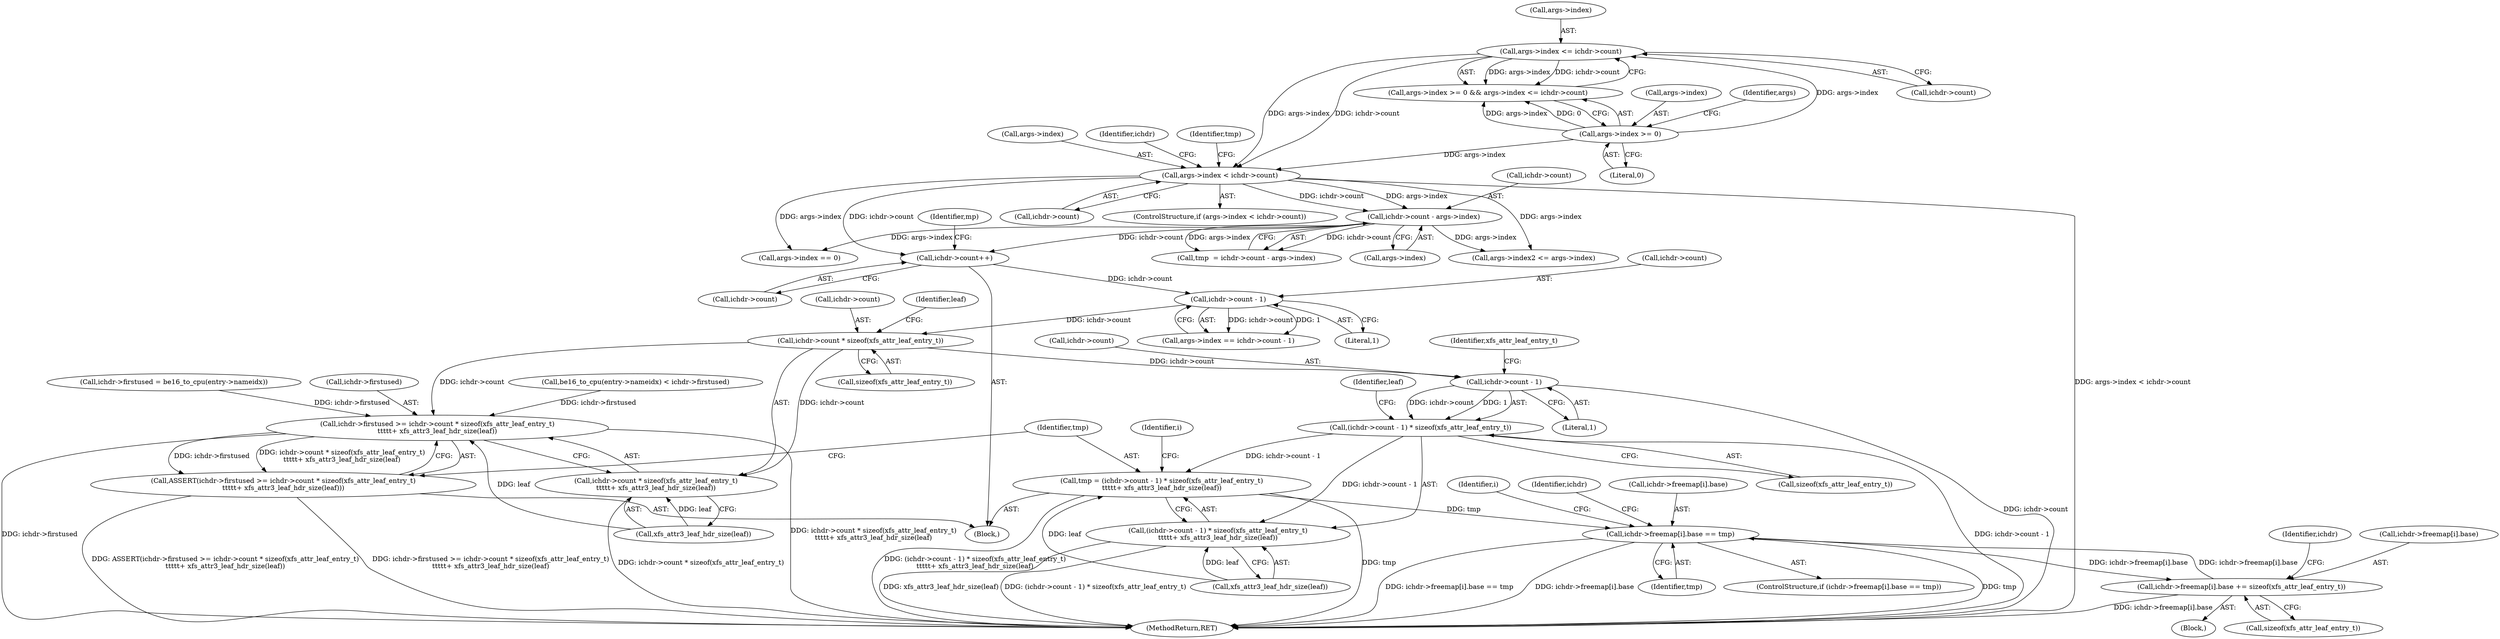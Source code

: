 digraph "0_linux_8275cdd0e7ac550dcce2b3ef6d2fb3b808c1ae59_2@pointer" {
"1000589" [label="(Call,ichdr->count * sizeof(xfs_attr_leaf_entry_t))"];
"1000410" [label="(Call,ichdr->count - 1)"];
"1000197" [label="(Call,ichdr->count++)"];
"1000167" [label="(Call,ichdr->count - args->index)"];
"1000157" [label="(Call,args->index < ichdr->count)"];
"1000140" [label="(Call,args->index <= ichdr->count)"];
"1000135" [label="(Call,args->index >= 0)"];
"1000584" [label="(Call,ichdr->firstused >= ichdr->count * sizeof(xfs_attr_leaf_entry_t)\n\t\t\t\t\t+ xfs_attr3_leaf_hdr_size(leaf))"];
"1000583" [label="(Call,ASSERT(ichdr->firstused >= ichdr->count * sizeof(xfs_attr_leaf_entry_t)\n\t\t\t\t\t+ xfs_attr3_leaf_hdr_size(leaf)))"];
"1000588" [label="(Call,ichdr->count * sizeof(xfs_attr_leaf_entry_t)\n\t\t\t\t\t+ xfs_attr3_leaf_hdr_size(leaf))"];
"1000601" [label="(Call,ichdr->count - 1)"];
"1000600" [label="(Call,(ichdr->count - 1) * sizeof(xfs_attr_leaf_entry_t))"];
"1000597" [label="(Call,tmp = (ichdr->count - 1) * sizeof(xfs_attr_leaf_entry_t)\n\t\t\t\t\t+ xfs_attr3_leaf_hdr_size(leaf))"];
"1000621" [label="(Call,ichdr->freemap[i].base == tmp)"];
"1000631" [label="(Call,ichdr->freemap[i].base += sizeof(xfs_attr_leaf_entry_t))"];
"1000599" [label="(Call,(ichdr->count - 1) * sizeof(xfs_attr_leaf_entry_t)\n\t\t\t\t\t+ xfs_attr3_leaf_hdr_size(leaf))"];
"1000197" [label="(Call,ichdr->count++)"];
"1000388" [label="(Call,args->index == 0)"];
"1000161" [label="(Call,ichdr->count)"];
"1000165" [label="(Call,tmp  = ichdr->count - args->index)"];
"1000590" [label="(Call,ichdr->count)"];
"1000567" [label="(Call,be16_to_cpu(entry->nameidx) < ichdr->firstused)"];
"1000141" [label="(Call,args->index)"];
"1000599" [label="(Call,(ichdr->count - 1) * sizeof(xfs_attr_leaf_entry_t)\n\t\t\t\t\t+ xfs_attr3_leaf_hdr_size(leaf))"];
"1000202" [label="(Identifier,mp)"];
"1000583" [label="(Call,ASSERT(ichdr->firstused >= ichdr->count * sizeof(xfs_attr_leaf_entry_t)\n\t\t\t\t\t+ xfs_attr3_leaf_hdr_size(leaf)))"];
"1000612" [label="(Identifier,i)"];
"1000618" [label="(Identifier,i)"];
"1000414" [label="(Literal,1)"];
"1000597" [label="(Call,tmp = (ichdr->count - 1) * sizeof(xfs_attr_leaf_entry_t)\n\t\t\t\t\t+ xfs_attr3_leaf_hdr_size(leaf))"];
"1000595" [label="(Call,xfs_attr3_leaf_hdr_size(leaf))"];
"1000635" [label="(Identifier,ichdr)"];
"1000639" [label="(Call,sizeof(xfs_attr_leaf_entry_t))"];
"1000198" [label="(Call,ichdr->count)"];
"1000157" [label="(Call,args->index < ichdr->count)"];
"1000156" [label="(ControlStructure,if (args->index < ichdr->count))"];
"1000600" [label="(Call,(ichdr->count - 1) * sizeof(xfs_attr_leaf_entry_t))"];
"1000609" [label="(Identifier,leaf)"];
"1000144" [label="(Call,ichdr->count)"];
"1000136" [label="(Call,args->index)"];
"1000629" [label="(Identifier,tmp)"];
"1000601" [label="(Call,ichdr->count - 1)"];
"1000584" [label="(Call,ichdr->firstused >= ichdr->count * sizeof(xfs_attr_leaf_entry_t)\n\t\t\t\t\t+ xfs_attr3_leaf_hdr_size(leaf))"];
"1000158" [label="(Call,args->index)"];
"1000621" [label="(Call,ichdr->freemap[i].base == tmp)"];
"1000620" [label="(ControlStructure,if (ichdr->freemap[i].base == tmp))"];
"1000606" [label="(Call,sizeof(xfs_attr_leaf_entry_t))"];
"1000410" [label="(Call,ichdr->count - 1)"];
"1000167" [label="(Call,ichdr->count - args->index)"];
"1000363" [label="(Call,args->index2 <= args->index)"];
"1000602" [label="(Call,ichdr->count)"];
"1000645" [label="(Identifier,ichdr)"];
"1000110" [label="(Block,)"];
"1000593" [label="(Call,sizeof(xfs_attr_leaf_entry_t))"];
"1000622" [label="(Call,ichdr->freemap[i].base)"];
"1000588" [label="(Call,ichdr->count * sizeof(xfs_attr_leaf_entry_t)\n\t\t\t\t\t+ xfs_attr3_leaf_hdr_size(leaf))"];
"1000199" [label="(Identifier,ichdr)"];
"1000607" [label="(Identifier,xfs_attr_leaf_entry_t)"];
"1000411" [label="(Call,ichdr->count)"];
"1000596" [label="(Identifier,leaf)"];
"1000142" [label="(Identifier,args)"];
"1000631" [label="(Call,ichdr->freemap[i].base += sizeof(xfs_attr_leaf_entry_t))"];
"1000630" [label="(Block,)"];
"1000140" [label="(Call,args->index <= ichdr->count)"];
"1000134" [label="(Call,args->index >= 0 && args->index <= ichdr->count)"];
"1000632" [label="(Call,ichdr->freemap[i].base)"];
"1000662" [label="(MethodReturn,RET)"];
"1000598" [label="(Identifier,tmp)"];
"1000575" [label="(Call,ichdr->firstused = be16_to_cpu(entry->nameidx))"];
"1000171" [label="(Call,args->index)"];
"1000139" [label="(Literal,0)"];
"1000406" [label="(Call,args->index == ichdr->count - 1)"];
"1000605" [label="(Literal,1)"];
"1000585" [label="(Call,ichdr->firstused)"];
"1000168" [label="(Call,ichdr->count)"];
"1000589" [label="(Call,ichdr->count * sizeof(xfs_attr_leaf_entry_t))"];
"1000166" [label="(Identifier,tmp)"];
"1000608" [label="(Call,xfs_attr3_leaf_hdr_size(leaf))"];
"1000135" [label="(Call,args->index >= 0)"];
"1000589" -> "1000588"  [label="AST: "];
"1000589" -> "1000593"  [label="CFG: "];
"1000590" -> "1000589"  [label="AST: "];
"1000593" -> "1000589"  [label="AST: "];
"1000596" -> "1000589"  [label="CFG: "];
"1000589" -> "1000584"  [label="DDG: ichdr->count"];
"1000589" -> "1000588"  [label="DDG: ichdr->count"];
"1000410" -> "1000589"  [label="DDG: ichdr->count"];
"1000589" -> "1000601"  [label="DDG: ichdr->count"];
"1000410" -> "1000406"  [label="AST: "];
"1000410" -> "1000414"  [label="CFG: "];
"1000411" -> "1000410"  [label="AST: "];
"1000414" -> "1000410"  [label="AST: "];
"1000406" -> "1000410"  [label="CFG: "];
"1000410" -> "1000406"  [label="DDG: ichdr->count"];
"1000410" -> "1000406"  [label="DDG: 1"];
"1000197" -> "1000410"  [label="DDG: ichdr->count"];
"1000197" -> "1000110"  [label="AST: "];
"1000197" -> "1000198"  [label="CFG: "];
"1000198" -> "1000197"  [label="AST: "];
"1000202" -> "1000197"  [label="CFG: "];
"1000167" -> "1000197"  [label="DDG: ichdr->count"];
"1000157" -> "1000197"  [label="DDG: ichdr->count"];
"1000167" -> "1000165"  [label="AST: "];
"1000167" -> "1000171"  [label="CFG: "];
"1000168" -> "1000167"  [label="AST: "];
"1000171" -> "1000167"  [label="AST: "];
"1000165" -> "1000167"  [label="CFG: "];
"1000167" -> "1000165"  [label="DDG: ichdr->count"];
"1000167" -> "1000165"  [label="DDG: args->index"];
"1000157" -> "1000167"  [label="DDG: ichdr->count"];
"1000157" -> "1000167"  [label="DDG: args->index"];
"1000167" -> "1000363"  [label="DDG: args->index"];
"1000167" -> "1000388"  [label="DDG: args->index"];
"1000157" -> "1000156"  [label="AST: "];
"1000157" -> "1000161"  [label="CFG: "];
"1000158" -> "1000157"  [label="AST: "];
"1000161" -> "1000157"  [label="AST: "];
"1000166" -> "1000157"  [label="CFG: "];
"1000199" -> "1000157"  [label="CFG: "];
"1000157" -> "1000662"  [label="DDG: args->index < ichdr->count"];
"1000140" -> "1000157"  [label="DDG: args->index"];
"1000140" -> "1000157"  [label="DDG: ichdr->count"];
"1000135" -> "1000157"  [label="DDG: args->index"];
"1000157" -> "1000363"  [label="DDG: args->index"];
"1000157" -> "1000388"  [label="DDG: args->index"];
"1000140" -> "1000134"  [label="AST: "];
"1000140" -> "1000144"  [label="CFG: "];
"1000141" -> "1000140"  [label="AST: "];
"1000144" -> "1000140"  [label="AST: "];
"1000134" -> "1000140"  [label="CFG: "];
"1000140" -> "1000134"  [label="DDG: args->index"];
"1000140" -> "1000134"  [label="DDG: ichdr->count"];
"1000135" -> "1000140"  [label="DDG: args->index"];
"1000135" -> "1000134"  [label="AST: "];
"1000135" -> "1000139"  [label="CFG: "];
"1000136" -> "1000135"  [label="AST: "];
"1000139" -> "1000135"  [label="AST: "];
"1000142" -> "1000135"  [label="CFG: "];
"1000134" -> "1000135"  [label="CFG: "];
"1000135" -> "1000134"  [label="DDG: args->index"];
"1000135" -> "1000134"  [label="DDG: 0"];
"1000584" -> "1000583"  [label="AST: "];
"1000584" -> "1000588"  [label="CFG: "];
"1000585" -> "1000584"  [label="AST: "];
"1000588" -> "1000584"  [label="AST: "];
"1000583" -> "1000584"  [label="CFG: "];
"1000584" -> "1000662"  [label="DDG: ichdr->count * sizeof(xfs_attr_leaf_entry_t)\n\t\t\t\t\t+ xfs_attr3_leaf_hdr_size(leaf)"];
"1000584" -> "1000662"  [label="DDG: ichdr->firstused"];
"1000584" -> "1000583"  [label="DDG: ichdr->firstused"];
"1000584" -> "1000583"  [label="DDG: ichdr->count * sizeof(xfs_attr_leaf_entry_t)\n\t\t\t\t\t+ xfs_attr3_leaf_hdr_size(leaf)"];
"1000567" -> "1000584"  [label="DDG: ichdr->firstused"];
"1000575" -> "1000584"  [label="DDG: ichdr->firstused"];
"1000595" -> "1000584"  [label="DDG: leaf"];
"1000583" -> "1000110"  [label="AST: "];
"1000598" -> "1000583"  [label="CFG: "];
"1000583" -> "1000662"  [label="DDG: ASSERT(ichdr->firstused >= ichdr->count * sizeof(xfs_attr_leaf_entry_t)\n\t\t\t\t\t+ xfs_attr3_leaf_hdr_size(leaf))"];
"1000583" -> "1000662"  [label="DDG: ichdr->firstused >= ichdr->count * sizeof(xfs_attr_leaf_entry_t)\n\t\t\t\t\t+ xfs_attr3_leaf_hdr_size(leaf)"];
"1000588" -> "1000595"  [label="CFG: "];
"1000595" -> "1000588"  [label="AST: "];
"1000588" -> "1000662"  [label="DDG: ichdr->count * sizeof(xfs_attr_leaf_entry_t)"];
"1000595" -> "1000588"  [label="DDG: leaf"];
"1000601" -> "1000600"  [label="AST: "];
"1000601" -> "1000605"  [label="CFG: "];
"1000602" -> "1000601"  [label="AST: "];
"1000605" -> "1000601"  [label="AST: "];
"1000607" -> "1000601"  [label="CFG: "];
"1000601" -> "1000662"  [label="DDG: ichdr->count"];
"1000601" -> "1000600"  [label="DDG: ichdr->count"];
"1000601" -> "1000600"  [label="DDG: 1"];
"1000600" -> "1000599"  [label="AST: "];
"1000600" -> "1000606"  [label="CFG: "];
"1000606" -> "1000600"  [label="AST: "];
"1000609" -> "1000600"  [label="CFG: "];
"1000600" -> "1000662"  [label="DDG: ichdr->count - 1"];
"1000600" -> "1000597"  [label="DDG: ichdr->count - 1"];
"1000600" -> "1000599"  [label="DDG: ichdr->count - 1"];
"1000597" -> "1000110"  [label="AST: "];
"1000597" -> "1000599"  [label="CFG: "];
"1000598" -> "1000597"  [label="AST: "];
"1000599" -> "1000597"  [label="AST: "];
"1000612" -> "1000597"  [label="CFG: "];
"1000597" -> "1000662"  [label="DDG: (ichdr->count - 1) * sizeof(xfs_attr_leaf_entry_t)\n\t\t\t\t\t+ xfs_attr3_leaf_hdr_size(leaf)"];
"1000597" -> "1000662"  [label="DDG: tmp"];
"1000608" -> "1000597"  [label="DDG: leaf"];
"1000597" -> "1000621"  [label="DDG: tmp"];
"1000621" -> "1000620"  [label="AST: "];
"1000621" -> "1000629"  [label="CFG: "];
"1000622" -> "1000621"  [label="AST: "];
"1000629" -> "1000621"  [label="AST: "];
"1000635" -> "1000621"  [label="CFG: "];
"1000618" -> "1000621"  [label="CFG: "];
"1000621" -> "1000662"  [label="DDG: ichdr->freemap[i].base"];
"1000621" -> "1000662"  [label="DDG: tmp"];
"1000621" -> "1000662"  [label="DDG: ichdr->freemap[i].base == tmp"];
"1000631" -> "1000621"  [label="DDG: ichdr->freemap[i].base"];
"1000621" -> "1000631"  [label="DDG: ichdr->freemap[i].base"];
"1000631" -> "1000630"  [label="AST: "];
"1000631" -> "1000639"  [label="CFG: "];
"1000632" -> "1000631"  [label="AST: "];
"1000639" -> "1000631"  [label="AST: "];
"1000645" -> "1000631"  [label="CFG: "];
"1000631" -> "1000662"  [label="DDG: ichdr->freemap[i].base"];
"1000599" -> "1000608"  [label="CFG: "];
"1000608" -> "1000599"  [label="AST: "];
"1000599" -> "1000662"  [label="DDG: (ichdr->count - 1) * sizeof(xfs_attr_leaf_entry_t)"];
"1000599" -> "1000662"  [label="DDG: xfs_attr3_leaf_hdr_size(leaf)"];
"1000608" -> "1000599"  [label="DDG: leaf"];
}

